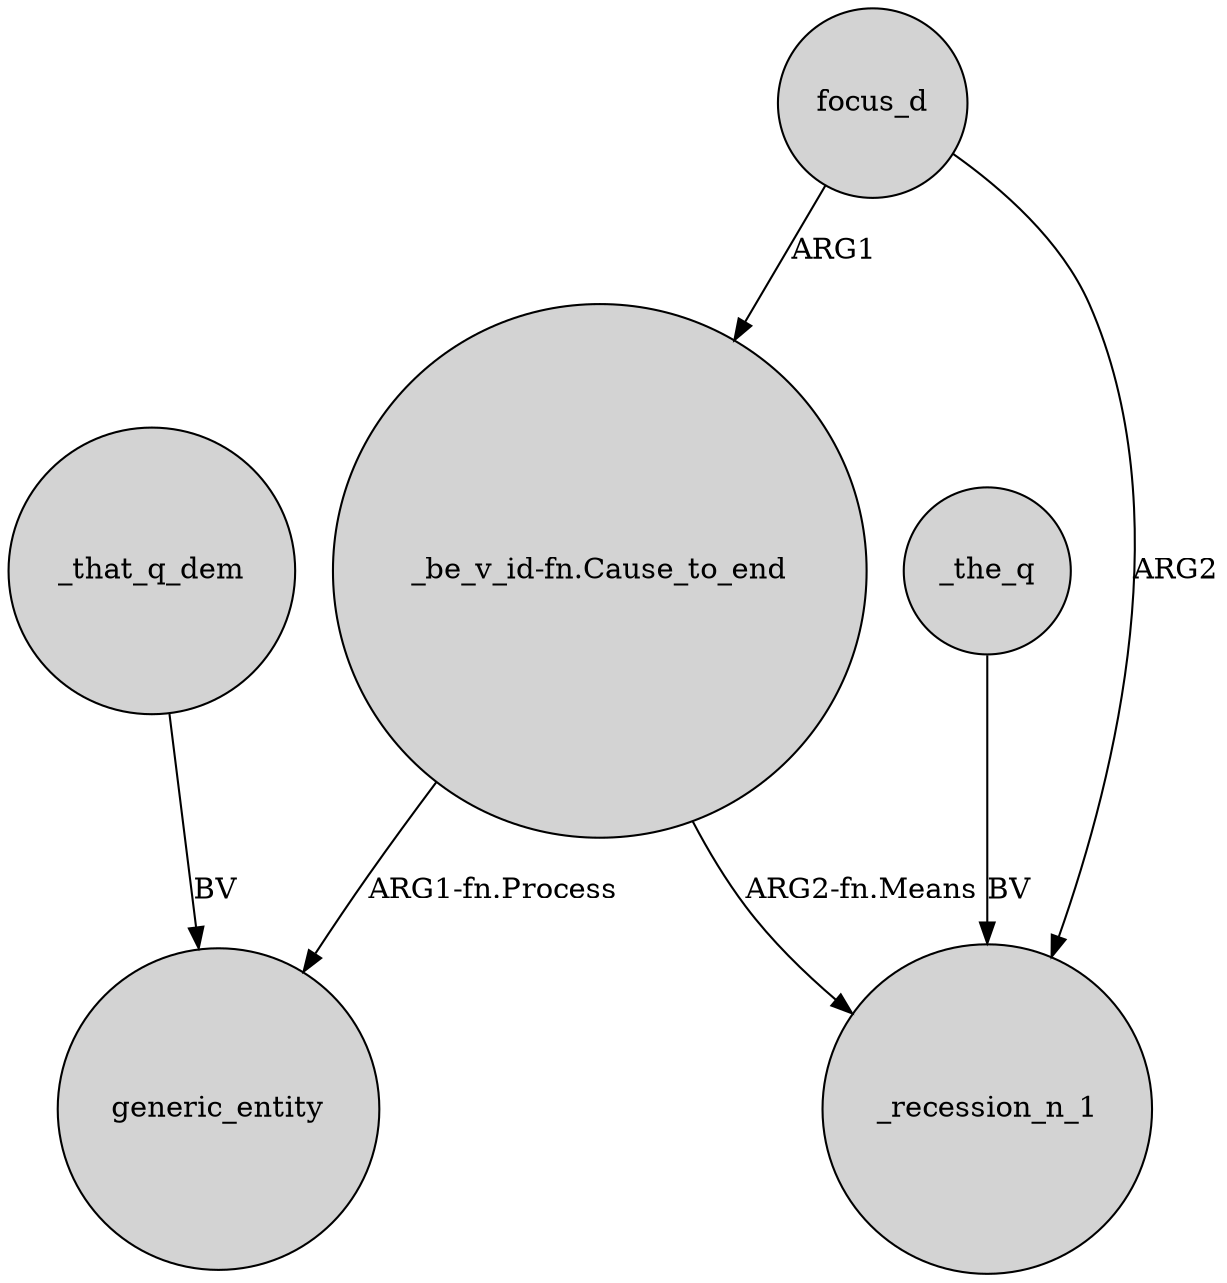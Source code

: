 digraph {
	node [shape=circle style=filled]
	focus_d -> "_be_v_id-fn.Cause_to_end" [label=ARG1]
	"_be_v_id-fn.Cause_to_end" -> generic_entity [label="ARG1-fn.Process"]
	_that_q_dem -> generic_entity [label=BV]
	focus_d -> _recession_n_1 [label=ARG2]
	_the_q -> _recession_n_1 [label=BV]
	"_be_v_id-fn.Cause_to_end" -> _recession_n_1 [label="ARG2-fn.Means"]
}
